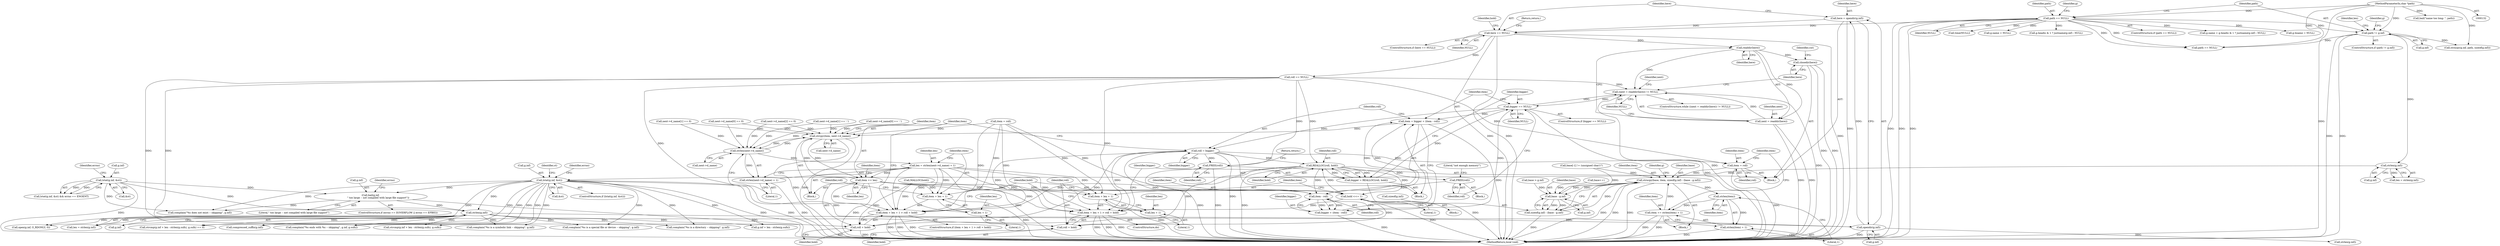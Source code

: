digraph "0_pigz_fdad1406b3ec809f4954ff7cdf9e99eb18c2458f@API" {
"1000436" [label="(Call,readdir(here))"];
"1000407" [label="(Call,here == NULL)"];
"1000400" [label="(Call,here = opendir(g.inf))"];
"1000402" [label="(Call,opendir(g.inf))"];
"1000302" [label="(Call,strlen(g.inf))"];
"1000279" [label="(Call,bail(g.inf,\n                    \" too large -- not compiled with large file support\"))"];
"1000262" [label="(Call,lstat(g.inf, &st))"];
"1000230" [label="(Call,lstat(g.inf, &st))"];
"1000225" [label="(Call,strlen(g.inf))"];
"1000194" [label="(Call,path != g.inf)"];
"1000146" [label="(Call,path == NULL)"];
"1000133" [label="(MethodParameterIn,char *path)"];
"1000433" [label="(Call,(next = readdir(here)) != NULL)"];
"1000520" [label="(Call,bigger == NULL)"];
"1000529" [label="(Call,item = bigger + (item - roll))"];
"1000539" [label="(Call,strcpy(item, next->d_name))"];
"1000484" [label="(Call,strlen(next->d_name))"];
"1000481" [label="(Call,len = strlen(next->d_name) + 1)"];
"1000490" [label="(Call,item + len + 1 > roll + hold)"];
"1000491" [label="(Call,item + len + 1)"];
"1000493" [label="(Call,len + 1)"];
"1000505" [label="(Call,item + len + 1 > roll + hold)"];
"1000506" [label="(Call,item + len + 1)"];
"1000508" [label="(Call,len + 1)"];
"1000544" [label="(Call,item += len)"];
"1000533" [label="(Call,item - roll)"];
"1000531" [label="(Call,bigger + (item - roll))"];
"1000483" [label="(Call,strlen(next->d_name) + 1)"];
"1000536" [label="(Call,roll = bigger)"];
"1000496" [label="(Call,roll + hold)"];
"1000511" [label="(Call,roll + hold)"];
"1000516" [label="(Call,REALLOC(roll, hold))"];
"1000502" [label="(Call,hold <<= 1)"];
"1000514" [label="(Call,bigger = REALLOC(roll, hold))"];
"1000524" [label="(Call,FREE(roll))"];
"1000604" [label="(Call,item = roll)"];
"1000611" [label="(Call,strncpy(base, item, sizeof(g.inf) - (base - g.inf)))"];
"1000619" [label="(Call,base - g.inf)"];
"1000614" [label="(Call,sizeof(g.inf) - (base - g.inf))"];
"1000660" [label="(Call,strlen(item))"];
"1000657" [label="(Call,item += strlen(item) + 1)"];
"1000659" [label="(Call,strlen(item) + 1)"];
"1000667" [label="(Call,FREE(roll))"];
"1000434" [label="(Call,next = readdir(here))"];
"1000551" [label="(Call,closedir(here))"];
"1000285" [label="(Identifier,errno)"];
"1000708" [label="(Call,complain(\"%s ends with %s -- skipping\", g.inf, g.sufx))"];
"1000516" [label="(Call,REALLOC(roll, hold))"];
"1000401" [label="(Identifier,here)"];
"1000506" [label="(Call,item + len + 1)"];
"1000621" [label="(Call,g.inf)"];
"1000512" [label="(Identifier,roll)"];
"1000504" [label="(Literal,1)"];
"1000410" [label="(Return,return;)"];
"1000145" [label="(ControlStructure,if (path == NULL))"];
"1000776" [label="(Call,g.name = g.headis & 1 ? justname(g.inf) : NULL)"];
"1000527" [label="(Literal,\"not enough memory\")"];
"1000515" [label="(Identifier,bigger)"];
"1000466" [label="(Call,next->d_name[1] == '.')"];
"1000230" [label="(Call,lstat(g.inf, &st))"];
"1000514" [label="(Call,bigger = REALLOC(roll, hold))"];
"1000662" [label="(Literal,1)"];
"1000231" [label="(Call,g.inf)"];
"1000400" [label="(Call,here = opendir(g.inf))"];
"1000279" [label="(Call,bail(g.inf,\n                    \" too large -- not compiled with large file support\"))"];
"1000627" [label="(Identifier,g)"];
"1000534" [label="(Identifier,item)"];
"1000614" [label="(Call,sizeof(g.inf) - (base - g.inf))"];
"1000220" [label="(Call,bail(\"name too long: \", path))"];
"1000507" [label="(Identifier,item)"];
"1001416" [label="(MethodReturn,local void)"];
"1000567" [label="(Call,base > g.inf)"];
"1000503" [label="(Identifier,hold)"];
"1000611" [label="(Call,strncpy(base, item, sizeof(g.inf) - (base - g.inf)))"];
"1000269" [label="(Identifier,errno)"];
"1000620" [label="(Identifier,base)"];
"1000419" [label="(Call,roll == NULL)"];
"1000488" [label="(Literal,1)"];
"1000147" [label="(Identifier,path)"];
"1000605" [label="(Identifier,item)"];
"1000809" [label="(Call,g.hname = NULL)"];
"1000660" [label="(Call,strlen(item))"];
"1000433" [label="(Call,(next = readdir(here)) != NULL)"];
"1000148" [label="(Identifier,NULL)"];
"1000266" [label="(Call,&st)"];
"1000541" [label="(Call,next->d_name)"];
"1000489" [label="(ControlStructure,if (item + len + 1 > roll + hold))"];
"1000402" [label="(Call,opendir(g.inf))"];
"1000311" [label="(Identifier,st)"];
"1000194" [label="(Call,path != g.inf)"];
"1000376" [label="(Call,complain(\"%s is a directory -- skipping\", g.inf))"];
"1000536" [label="(Call,roll = bigger)"];
"1000196" [label="(Call,g.inf)"];
"1000958" [label="(Call,path == NULL)"];
"1000406" [label="(ControlStructure,if (here == NULL))"];
"1000535" [label="(Identifier,roll)"];
"1000303" [label="(Call,g.inf)"];
"1000283" [label="(Literal,\" too large -- not compiled with large file support\")"];
"1000511" [label="(Call,roll + hold)"];
"1000193" [label="(ControlStructure,if (path != g.inf))"];
"1000432" [label="(ControlStructure,while ((next = readdir(here)) != NULL))"];
"1000693" [label="(Call,g.inf + len - strlen(g.sufx))"];
"1000450" [label="(Call,next->d_name[0] == '.')"];
"1000302" [label="(Call,strlen(g.inf))"];
"1000519" [label="(ControlStructure,if (bigger == NULL))"];
"1000544" [label="(Call,item += len)"];
"1000492" [label="(Identifier,item)"];
"1000523" [label="(Block,)"];
"1000540" [label="(Identifier,item)"];
"1000517" [label="(Identifier,roll)"];
"1000531" [label="(Call,bigger + (item - roll))"];
"1000510" [label="(Literal,1)"];
"1000300" [label="(Call,len = strlen(g.inf))"];
"1000202" [label="(Identifier,g)"];
"1000412" [label="(Identifier,hold)"];
"1000485" [label="(Call,next->d_name)"];
"1000133" [label="(MethodParameterIn,char *path)"];
"1000495" [label="(Literal,1)"];
"1000513" [label="(Identifier,hold)"];
"1000390" [label="(Block,)"];
"1000521" [label="(Identifier,bigger)"];
"1000692" [label="(Call,strcmp(g.inf + len - strlen(g.sufx), g.sufx))"];
"1000331" [label="(Call,complain(\"%s is a special file or device -- skipping\", g.inf))"];
"1000539" [label="(Call,strcpy(item, next->d_name))"];
"1000604" [label="(Call,item = roll)"];
"1000551" [label="(Call,closedir(here))"];
"1000195" [label="(Identifier,path)"];
"1000271" [label="(ControlStructure,if (errno == EOVERFLOW || errno == EFBIG))"];
"1000759" [label="(Call,open(g.inf, O_RDONLY, 0))"];
"1000610" [label="(Block,)"];
"1000496" [label="(Call,roll + hold)"];
"1000491" [label="(Call,item + len + 1)"];
"1000545" [label="(Identifier,item)"];
"1000497" [label="(Identifier,roll)"];
"1000667" [label="(Call,FREE(roll))"];
"1000668" [label="(Identifier,roll)"];
"1000182" [label="(Call,time(NULL))"];
"1000498" [label="(Identifier,hold)"];
"1000502" [label="(Call,hold <<= 1)"];
"1000508" [label="(Call,len + 1)"];
"1000436" [label="(Call,readdir(here))"];
"1000533" [label="(Call,item - roll)"];
"1000226" [label="(Call,g.inf)"];
"1000484" [label="(Call,strlen(next->d_name))"];
"1000481" [label="(Call,len = strlen(next->d_name) + 1)"];
"1000554" [label="(Identifier,cut)"];
"1000532" [label="(Identifier,bigger)"];
"1000435" [label="(Identifier,next)"];
"1000499" [label="(Block,)"];
"1000442" [label="(Call,next->d_name[0] == 0)"];
"1000546" [label="(Identifier,len)"];
"1000262" [label="(Call,lstat(g.inf, &st))"];
"1000225" [label="(Call,strlen(g.inf))"];
"1000619" [label="(Call,base - g.inf)"];
"1000439" [label="(Block,)"];
"1000538" [label="(Identifier,bigger)"];
"1000408" [label="(Identifier,here)"];
"1000403" [label="(Call,g.inf)"];
"1000263" [label="(Call,g.inf)"];
"1000524" [label="(Call,FREE(roll))"];
"1000659" [label="(Call,strlen(item) + 1)"];
"1000280" [label="(Call,g.inf)"];
"1000409" [label="(Identifier,NULL)"];
"1000223" [label="(Call,len = strlen(g.inf))"];
"1000224" [label="(Identifier,len)"];
"1000160" [label="(Call,g.name = NULL)"];
"1000200" [label="(Call,strncpy(g.inf, path, sizeof(g.inf)))"];
"1000493" [label="(Call,len + 1)"];
"1000445" [label="(Identifier,next)"];
"1000609" [label="(Identifier,item)"];
"1000501" [label="(Block,)"];
"1000552" [label="(Identifier,here)"];
"1000261" [label="(Call,lstat(g.inf, &st) && errno == ENOENT)"];
"1000669" [label="(Return,return;)"];
"1000438" [label="(Identifier,NULL)"];
"1000737" [label="(Call,compressed_suffix(g.inf))"];
"1000522" [label="(Identifier,NULL)"];
"1000494" [label="(Identifier,len)"];
"1000458" [label="(Call,next->d_name[1] == 0)"];
"1000518" [label="(Identifier,hold)"];
"1000509" [label="(Identifier,len)"];
"1000549" [label="(Identifier,item)"];
"1000240" [label="(Identifier,errno)"];
"1000612" [label="(Identifier,base)"];
"1000294" [label="(Call,complain(\"%s does not exist -- skipping\", g.inf))"];
"1000146" [label="(Call,path == NULL)"];
"1000561" [label="(Call,strlen(g.inf))"];
"1000429" [label="(Call,item = roll)"];
"1000152" [label="(Identifier,g)"];
"1000613" [label="(Identifier,item)"];
"1000490" [label="(Call,item + len + 1 > roll + hold)"];
"1000437" [label="(Identifier,here)"];
"1000356" [label="(Call,complain(\"%s is a symbolic link -- skipping\", g.inf))"];
"1000530" [label="(Identifier,item)"];
"1000572" [label="(Call,base[-1] != (unsigned char)'/')"];
"1000691" [label="(Call,strcmp(g.inf + len - strlen(g.sufx), g.sufx) == 0)"];
"1000661" [label="(Identifier,item)"];
"1000234" [label="(Call,&st)"];
"1000537" [label="(Identifier,roll)"];
"1000483" [label="(Call,strlen(next->d_name) + 1)"];
"1000482" [label="(Identifier,len)"];
"1000473" [label="(Call,next->d_name[2] == 0)"];
"1000520" [label="(Call,bigger == NULL)"];
"1000601" [label="(Call,base++)"];
"1000658" [label="(Identifier,item)"];
"1000434" [label="(Call,next = readdir(here))"];
"1000416" [label="(Call,MALLOC(hold))"];
"1000505" [label="(Call,item + len + 1 > roll + hold)"];
"1000229" [label="(ControlStructure,if (lstat(g.inf, &st)))"];
"1000529" [label="(Call,item = bigger + (item - roll))"];
"1000606" [label="(Identifier,roll)"];
"1000500" [label="(ControlStructure,do)"];
"1000407" [label="(Call,here == NULL)"];
"1000525" [label="(Identifier,roll)"];
"1000615" [label="(Call,sizeof(g.inf))"];
"1000780" [label="(Call,g.headis & 1 ? justname(g.inf) : NULL)"];
"1000657" [label="(Call,item += strlen(item) + 1)"];
"1000436" -> "1000434"  [label="AST: "];
"1000436" -> "1000437"  [label="CFG: "];
"1000437" -> "1000436"  [label="AST: "];
"1000434" -> "1000436"  [label="CFG: "];
"1000436" -> "1000433"  [label="DDG: "];
"1000436" -> "1000434"  [label="DDG: "];
"1000407" -> "1000436"  [label="DDG: "];
"1000436" -> "1000551"  [label="DDG: "];
"1000407" -> "1000406"  [label="AST: "];
"1000407" -> "1000409"  [label="CFG: "];
"1000408" -> "1000407"  [label="AST: "];
"1000409" -> "1000407"  [label="AST: "];
"1000410" -> "1000407"  [label="CFG: "];
"1000412" -> "1000407"  [label="CFG: "];
"1000407" -> "1001416"  [label="DDG: "];
"1000407" -> "1001416"  [label="DDG: "];
"1000407" -> "1001416"  [label="DDG: "];
"1000400" -> "1000407"  [label="DDG: "];
"1000146" -> "1000407"  [label="DDG: "];
"1000407" -> "1000419"  [label="DDG: "];
"1000400" -> "1000390"  [label="AST: "];
"1000400" -> "1000402"  [label="CFG: "];
"1000401" -> "1000400"  [label="AST: "];
"1000402" -> "1000400"  [label="AST: "];
"1000408" -> "1000400"  [label="CFG: "];
"1000400" -> "1001416"  [label="DDG: "];
"1000402" -> "1000400"  [label="DDG: "];
"1000402" -> "1000403"  [label="CFG: "];
"1000403" -> "1000402"  [label="AST: "];
"1000402" -> "1001416"  [label="DDG: "];
"1000302" -> "1000402"  [label="DDG: "];
"1000230" -> "1000402"  [label="DDG: "];
"1000402" -> "1000561"  [label="DDG: "];
"1000302" -> "1000300"  [label="AST: "];
"1000302" -> "1000303"  [label="CFG: "];
"1000303" -> "1000302"  [label="AST: "];
"1000300" -> "1000302"  [label="CFG: "];
"1000302" -> "1000300"  [label="DDG: "];
"1000279" -> "1000302"  [label="DDG: "];
"1000262" -> "1000302"  [label="DDG: "];
"1000230" -> "1000302"  [label="DDG: "];
"1000302" -> "1000331"  [label="DDG: "];
"1000302" -> "1000356"  [label="DDG: "];
"1000302" -> "1000376"  [label="DDG: "];
"1000302" -> "1000691"  [label="DDG: "];
"1000302" -> "1000692"  [label="DDG: "];
"1000302" -> "1000693"  [label="DDG: "];
"1000302" -> "1000708"  [label="DDG: "];
"1000302" -> "1000737"  [label="DDG: "];
"1000302" -> "1000759"  [label="DDG: "];
"1000279" -> "1000271"  [label="AST: "];
"1000279" -> "1000283"  [label="CFG: "];
"1000280" -> "1000279"  [label="AST: "];
"1000283" -> "1000279"  [label="AST: "];
"1000285" -> "1000279"  [label="CFG: "];
"1000279" -> "1001416"  [label="DDG: "];
"1000262" -> "1000279"  [label="DDG: "];
"1000230" -> "1000279"  [label="DDG: "];
"1000279" -> "1000294"  [label="DDG: "];
"1000262" -> "1000261"  [label="AST: "];
"1000262" -> "1000266"  [label="CFG: "];
"1000263" -> "1000262"  [label="AST: "];
"1000266" -> "1000262"  [label="AST: "];
"1000269" -> "1000262"  [label="CFG: "];
"1000261" -> "1000262"  [label="CFG: "];
"1000262" -> "1001416"  [label="DDG: "];
"1000262" -> "1000261"  [label="DDG: "];
"1000262" -> "1000261"  [label="DDG: "];
"1000262" -> "1000294"  [label="DDG: "];
"1000230" -> "1000229"  [label="AST: "];
"1000230" -> "1000234"  [label="CFG: "];
"1000231" -> "1000230"  [label="AST: "];
"1000234" -> "1000230"  [label="AST: "];
"1000240" -> "1000230"  [label="CFG: "];
"1000311" -> "1000230"  [label="CFG: "];
"1000230" -> "1001416"  [label="DDG: "];
"1000230" -> "1001416"  [label="DDG: "];
"1000225" -> "1000230"  [label="DDG: "];
"1000230" -> "1000294"  [label="DDG: "];
"1000230" -> "1000331"  [label="DDG: "];
"1000230" -> "1000356"  [label="DDG: "];
"1000230" -> "1000376"  [label="DDG: "];
"1000230" -> "1000691"  [label="DDG: "];
"1000230" -> "1000692"  [label="DDG: "];
"1000230" -> "1000693"  [label="DDG: "];
"1000230" -> "1000708"  [label="DDG: "];
"1000230" -> "1000737"  [label="DDG: "];
"1000230" -> "1000759"  [label="DDG: "];
"1000225" -> "1000223"  [label="AST: "];
"1000225" -> "1000226"  [label="CFG: "];
"1000226" -> "1000225"  [label="AST: "];
"1000223" -> "1000225"  [label="CFG: "];
"1000225" -> "1000223"  [label="DDG: "];
"1000194" -> "1000225"  [label="DDG: "];
"1000194" -> "1000193"  [label="AST: "];
"1000194" -> "1000196"  [label="CFG: "];
"1000195" -> "1000194"  [label="AST: "];
"1000196" -> "1000194"  [label="AST: "];
"1000202" -> "1000194"  [label="CFG: "];
"1000224" -> "1000194"  [label="CFG: "];
"1000194" -> "1001416"  [label="DDG: "];
"1000194" -> "1001416"  [label="DDG: "];
"1000146" -> "1000194"  [label="DDG: "];
"1000133" -> "1000194"  [label="DDG: "];
"1000194" -> "1000200"  [label="DDG: "];
"1000194" -> "1000958"  [label="DDG: "];
"1000146" -> "1000145"  [label="AST: "];
"1000146" -> "1000148"  [label="CFG: "];
"1000147" -> "1000146"  [label="AST: "];
"1000148" -> "1000146"  [label="AST: "];
"1000152" -> "1000146"  [label="CFG: "];
"1000195" -> "1000146"  [label="CFG: "];
"1000146" -> "1001416"  [label="DDG: "];
"1000146" -> "1001416"  [label="DDG: "];
"1000146" -> "1001416"  [label="DDG: "];
"1000133" -> "1000146"  [label="DDG: "];
"1000146" -> "1000160"  [label="DDG: "];
"1000146" -> "1000182"  [label="DDG: "];
"1000146" -> "1000776"  [label="DDG: "];
"1000146" -> "1000780"  [label="DDG: "];
"1000146" -> "1000809"  [label="DDG: "];
"1000146" -> "1000958"  [label="DDG: "];
"1000146" -> "1000958"  [label="DDG: "];
"1000133" -> "1000132"  [label="AST: "];
"1000133" -> "1001416"  [label="DDG: "];
"1000133" -> "1000200"  [label="DDG: "];
"1000133" -> "1000220"  [label="DDG: "];
"1000133" -> "1000958"  [label="DDG: "];
"1000433" -> "1000432"  [label="AST: "];
"1000433" -> "1000438"  [label="CFG: "];
"1000434" -> "1000433"  [label="AST: "];
"1000438" -> "1000433"  [label="AST: "];
"1000445" -> "1000433"  [label="CFG: "];
"1000552" -> "1000433"  [label="CFG: "];
"1000433" -> "1001416"  [label="DDG: "];
"1000433" -> "1001416"  [label="DDG: "];
"1000434" -> "1000433"  [label="DDG: "];
"1000520" -> "1000433"  [label="DDG: "];
"1000419" -> "1000433"  [label="DDG: "];
"1000433" -> "1000520"  [label="DDG: "];
"1000520" -> "1000519"  [label="AST: "];
"1000520" -> "1000522"  [label="CFG: "];
"1000521" -> "1000520"  [label="AST: "];
"1000522" -> "1000520"  [label="AST: "];
"1000525" -> "1000520"  [label="CFG: "];
"1000530" -> "1000520"  [label="CFG: "];
"1000520" -> "1001416"  [label="DDG: "];
"1000514" -> "1000520"  [label="DDG: "];
"1000520" -> "1000529"  [label="DDG: "];
"1000520" -> "1000531"  [label="DDG: "];
"1000520" -> "1000536"  [label="DDG: "];
"1000529" -> "1000499"  [label="AST: "];
"1000529" -> "1000531"  [label="CFG: "];
"1000530" -> "1000529"  [label="AST: "];
"1000531" -> "1000529"  [label="AST: "];
"1000537" -> "1000529"  [label="CFG: "];
"1000529" -> "1001416"  [label="DDG: "];
"1000533" -> "1000529"  [label="DDG: "];
"1000533" -> "1000529"  [label="DDG: "];
"1000529" -> "1000539"  [label="DDG: "];
"1000539" -> "1000439"  [label="AST: "];
"1000539" -> "1000541"  [label="CFG: "];
"1000540" -> "1000539"  [label="AST: "];
"1000541" -> "1000539"  [label="AST: "];
"1000545" -> "1000539"  [label="CFG: "];
"1000539" -> "1001416"  [label="DDG: "];
"1000539" -> "1001416"  [label="DDG: "];
"1000539" -> "1000484"  [label="DDG: "];
"1000544" -> "1000539"  [label="DDG: "];
"1000429" -> "1000539"  [label="DDG: "];
"1000458" -> "1000539"  [label="DDG: "];
"1000442" -> "1000539"  [label="DDG: "];
"1000466" -> "1000539"  [label="DDG: "];
"1000473" -> "1000539"  [label="DDG: "];
"1000450" -> "1000539"  [label="DDG: "];
"1000484" -> "1000539"  [label="DDG: "];
"1000539" -> "1000544"  [label="DDG: "];
"1000484" -> "1000483"  [label="AST: "];
"1000484" -> "1000485"  [label="CFG: "];
"1000485" -> "1000484"  [label="AST: "];
"1000488" -> "1000484"  [label="CFG: "];
"1000484" -> "1000481"  [label="DDG: "];
"1000484" -> "1000483"  [label="DDG: "];
"1000458" -> "1000484"  [label="DDG: "];
"1000442" -> "1000484"  [label="DDG: "];
"1000466" -> "1000484"  [label="DDG: "];
"1000473" -> "1000484"  [label="DDG: "];
"1000450" -> "1000484"  [label="DDG: "];
"1000481" -> "1000439"  [label="AST: "];
"1000481" -> "1000483"  [label="CFG: "];
"1000482" -> "1000481"  [label="AST: "];
"1000483" -> "1000481"  [label="AST: "];
"1000492" -> "1000481"  [label="CFG: "];
"1000481" -> "1001416"  [label="DDG: "];
"1000481" -> "1000490"  [label="DDG: "];
"1000481" -> "1000491"  [label="DDG: "];
"1000481" -> "1000493"  [label="DDG: "];
"1000481" -> "1000505"  [label="DDG: "];
"1000481" -> "1000506"  [label="DDG: "];
"1000481" -> "1000508"  [label="DDG: "];
"1000481" -> "1000544"  [label="DDG: "];
"1000490" -> "1000489"  [label="AST: "];
"1000490" -> "1000496"  [label="CFG: "];
"1000491" -> "1000490"  [label="AST: "];
"1000496" -> "1000490"  [label="AST: "];
"1000503" -> "1000490"  [label="CFG: "];
"1000540" -> "1000490"  [label="CFG: "];
"1000490" -> "1001416"  [label="DDG: "];
"1000490" -> "1001416"  [label="DDG: "];
"1000490" -> "1001416"  [label="DDG: "];
"1000544" -> "1000490"  [label="DDG: "];
"1000429" -> "1000490"  [label="DDG: "];
"1000536" -> "1000490"  [label="DDG: "];
"1000419" -> "1000490"  [label="DDG: "];
"1000516" -> "1000490"  [label="DDG: "];
"1000416" -> "1000490"  [label="DDG: "];
"1000491" -> "1000493"  [label="CFG: "];
"1000492" -> "1000491"  [label="AST: "];
"1000493" -> "1000491"  [label="AST: "];
"1000497" -> "1000491"  [label="CFG: "];
"1000491" -> "1001416"  [label="DDG: "];
"1000544" -> "1000491"  [label="DDG: "];
"1000429" -> "1000491"  [label="DDG: "];
"1000493" -> "1000495"  [label="CFG: "];
"1000494" -> "1000493"  [label="AST: "];
"1000495" -> "1000493"  [label="AST: "];
"1000505" -> "1000500"  [label="AST: "];
"1000505" -> "1000511"  [label="CFG: "];
"1000506" -> "1000505"  [label="AST: "];
"1000511" -> "1000505"  [label="AST: "];
"1000503" -> "1000505"  [label="CFG: "];
"1000515" -> "1000505"  [label="CFG: "];
"1000505" -> "1001416"  [label="DDG: "];
"1000505" -> "1001416"  [label="DDG: "];
"1000505" -> "1001416"  [label="DDG: "];
"1000544" -> "1000505"  [label="DDG: "];
"1000429" -> "1000505"  [label="DDG: "];
"1000536" -> "1000505"  [label="DDG: "];
"1000419" -> "1000505"  [label="DDG: "];
"1000502" -> "1000505"  [label="DDG: "];
"1000506" -> "1000508"  [label="CFG: "];
"1000507" -> "1000506"  [label="AST: "];
"1000508" -> "1000506"  [label="AST: "];
"1000512" -> "1000506"  [label="CFG: "];
"1000506" -> "1001416"  [label="DDG: "];
"1000544" -> "1000506"  [label="DDG: "];
"1000429" -> "1000506"  [label="DDG: "];
"1000508" -> "1000510"  [label="CFG: "];
"1000509" -> "1000508"  [label="AST: "];
"1000510" -> "1000508"  [label="AST: "];
"1000544" -> "1000439"  [label="AST: "];
"1000544" -> "1000546"  [label="CFG: "];
"1000545" -> "1000544"  [label="AST: "];
"1000546" -> "1000544"  [label="AST: "];
"1000549" -> "1000544"  [label="CFG: "];
"1000544" -> "1001416"  [label="DDG: "];
"1000544" -> "1000533"  [label="DDG: "];
"1000533" -> "1000531"  [label="AST: "];
"1000533" -> "1000535"  [label="CFG: "];
"1000534" -> "1000533"  [label="AST: "];
"1000535" -> "1000533"  [label="AST: "];
"1000531" -> "1000533"  [label="CFG: "];
"1000533" -> "1000531"  [label="DDG: "];
"1000533" -> "1000531"  [label="DDG: "];
"1000429" -> "1000533"  [label="DDG: "];
"1000524" -> "1000533"  [label="DDG: "];
"1000516" -> "1000533"  [label="DDG: "];
"1000532" -> "1000531"  [label="AST: "];
"1000531" -> "1001416"  [label="DDG: "];
"1000483" -> "1000488"  [label="CFG: "];
"1000488" -> "1000483"  [label="AST: "];
"1000483" -> "1001416"  [label="DDG: "];
"1000536" -> "1000499"  [label="AST: "];
"1000536" -> "1000538"  [label="CFG: "];
"1000537" -> "1000536"  [label="AST: "];
"1000538" -> "1000536"  [label="AST: "];
"1000540" -> "1000536"  [label="CFG: "];
"1000536" -> "1001416"  [label="DDG: "];
"1000536" -> "1000496"  [label="DDG: "];
"1000536" -> "1000511"  [label="DDG: "];
"1000536" -> "1000516"  [label="DDG: "];
"1000536" -> "1000604"  [label="DDG: "];
"1000536" -> "1000667"  [label="DDG: "];
"1000496" -> "1000498"  [label="CFG: "];
"1000497" -> "1000496"  [label="AST: "];
"1000498" -> "1000496"  [label="AST: "];
"1000496" -> "1001416"  [label="DDG: "];
"1000419" -> "1000496"  [label="DDG: "];
"1000516" -> "1000496"  [label="DDG: "];
"1000416" -> "1000496"  [label="DDG: "];
"1000511" -> "1000513"  [label="CFG: "];
"1000512" -> "1000511"  [label="AST: "];
"1000513" -> "1000511"  [label="AST: "];
"1000419" -> "1000511"  [label="DDG: "];
"1000502" -> "1000511"  [label="DDG: "];
"1000516" -> "1000514"  [label="AST: "];
"1000516" -> "1000518"  [label="CFG: "];
"1000517" -> "1000516"  [label="AST: "];
"1000518" -> "1000516"  [label="AST: "];
"1000514" -> "1000516"  [label="CFG: "];
"1000516" -> "1001416"  [label="DDG: "];
"1000516" -> "1000502"  [label="DDG: "];
"1000516" -> "1000514"  [label="DDG: "];
"1000516" -> "1000514"  [label="DDG: "];
"1000419" -> "1000516"  [label="DDG: "];
"1000502" -> "1000516"  [label="DDG: "];
"1000516" -> "1000524"  [label="DDG: "];
"1000502" -> "1000501"  [label="AST: "];
"1000502" -> "1000504"  [label="CFG: "];
"1000503" -> "1000502"  [label="AST: "];
"1000504" -> "1000502"  [label="AST: "];
"1000507" -> "1000502"  [label="CFG: "];
"1000502" -> "1001416"  [label="DDG: "];
"1000416" -> "1000502"  [label="DDG: "];
"1000514" -> "1000499"  [label="AST: "];
"1000515" -> "1000514"  [label="AST: "];
"1000521" -> "1000514"  [label="CFG: "];
"1000514" -> "1001416"  [label="DDG: "];
"1000524" -> "1000523"  [label="AST: "];
"1000524" -> "1000525"  [label="CFG: "];
"1000525" -> "1000524"  [label="AST: "];
"1000527" -> "1000524"  [label="CFG: "];
"1000604" -> "1000390"  [label="AST: "];
"1000604" -> "1000606"  [label="CFG: "];
"1000605" -> "1000604"  [label="AST: "];
"1000606" -> "1000604"  [label="AST: "];
"1000609" -> "1000604"  [label="CFG: "];
"1000604" -> "1001416"  [label="DDG: "];
"1000419" -> "1000604"  [label="DDG: "];
"1000604" -> "1000611"  [label="DDG: "];
"1000611" -> "1000610"  [label="AST: "];
"1000611" -> "1000614"  [label="CFG: "];
"1000612" -> "1000611"  [label="AST: "];
"1000613" -> "1000611"  [label="AST: "];
"1000614" -> "1000611"  [label="AST: "];
"1000627" -> "1000611"  [label="CFG: "];
"1000611" -> "1001416"  [label="DDG: "];
"1000611" -> "1001416"  [label="DDG: "];
"1000611" -> "1001416"  [label="DDG: "];
"1000572" -> "1000611"  [label="DDG: "];
"1000619" -> "1000611"  [label="DDG: "];
"1000657" -> "1000611"  [label="DDG: "];
"1000614" -> "1000611"  [label="DDG: "];
"1000611" -> "1000619"  [label="DDG: "];
"1000611" -> "1000660"  [label="DDG: "];
"1000619" -> "1000614"  [label="AST: "];
"1000619" -> "1000621"  [label="CFG: "];
"1000620" -> "1000619"  [label="AST: "];
"1000621" -> "1000619"  [label="AST: "];
"1000614" -> "1000619"  [label="CFG: "];
"1000619" -> "1000614"  [label="DDG: "];
"1000619" -> "1000614"  [label="DDG: "];
"1000567" -> "1000619"  [label="DDG: "];
"1000601" -> "1000619"  [label="DDG: "];
"1000572" -> "1000619"  [label="DDG: "];
"1000615" -> "1000614"  [label="AST: "];
"1000614" -> "1001416"  [label="DDG: "];
"1000660" -> "1000659"  [label="AST: "];
"1000660" -> "1000661"  [label="CFG: "];
"1000661" -> "1000660"  [label="AST: "];
"1000662" -> "1000660"  [label="CFG: "];
"1000660" -> "1000657"  [label="DDG: "];
"1000660" -> "1000659"  [label="DDG: "];
"1000657" -> "1000610"  [label="AST: "];
"1000657" -> "1000659"  [label="CFG: "];
"1000658" -> "1000657"  [label="AST: "];
"1000659" -> "1000657"  [label="AST: "];
"1000609" -> "1000657"  [label="CFG: "];
"1000657" -> "1001416"  [label="DDG: "];
"1000657" -> "1001416"  [label="DDG: "];
"1000659" -> "1000662"  [label="CFG: "];
"1000662" -> "1000659"  [label="AST: "];
"1000659" -> "1001416"  [label="DDG: "];
"1000667" -> "1000390"  [label="AST: "];
"1000667" -> "1000668"  [label="CFG: "];
"1000668" -> "1000667"  [label="AST: "];
"1000669" -> "1000667"  [label="CFG: "];
"1000667" -> "1001416"  [label="DDG: "];
"1000667" -> "1001416"  [label="DDG: "];
"1000419" -> "1000667"  [label="DDG: "];
"1000435" -> "1000434"  [label="AST: "];
"1000438" -> "1000434"  [label="CFG: "];
"1000434" -> "1001416"  [label="DDG: "];
"1000434" -> "1001416"  [label="DDG: "];
"1000551" -> "1000390"  [label="AST: "];
"1000551" -> "1000552"  [label="CFG: "];
"1000552" -> "1000551"  [label="AST: "];
"1000554" -> "1000551"  [label="CFG: "];
"1000551" -> "1001416"  [label="DDG: "];
"1000551" -> "1001416"  [label="DDG: "];
}
